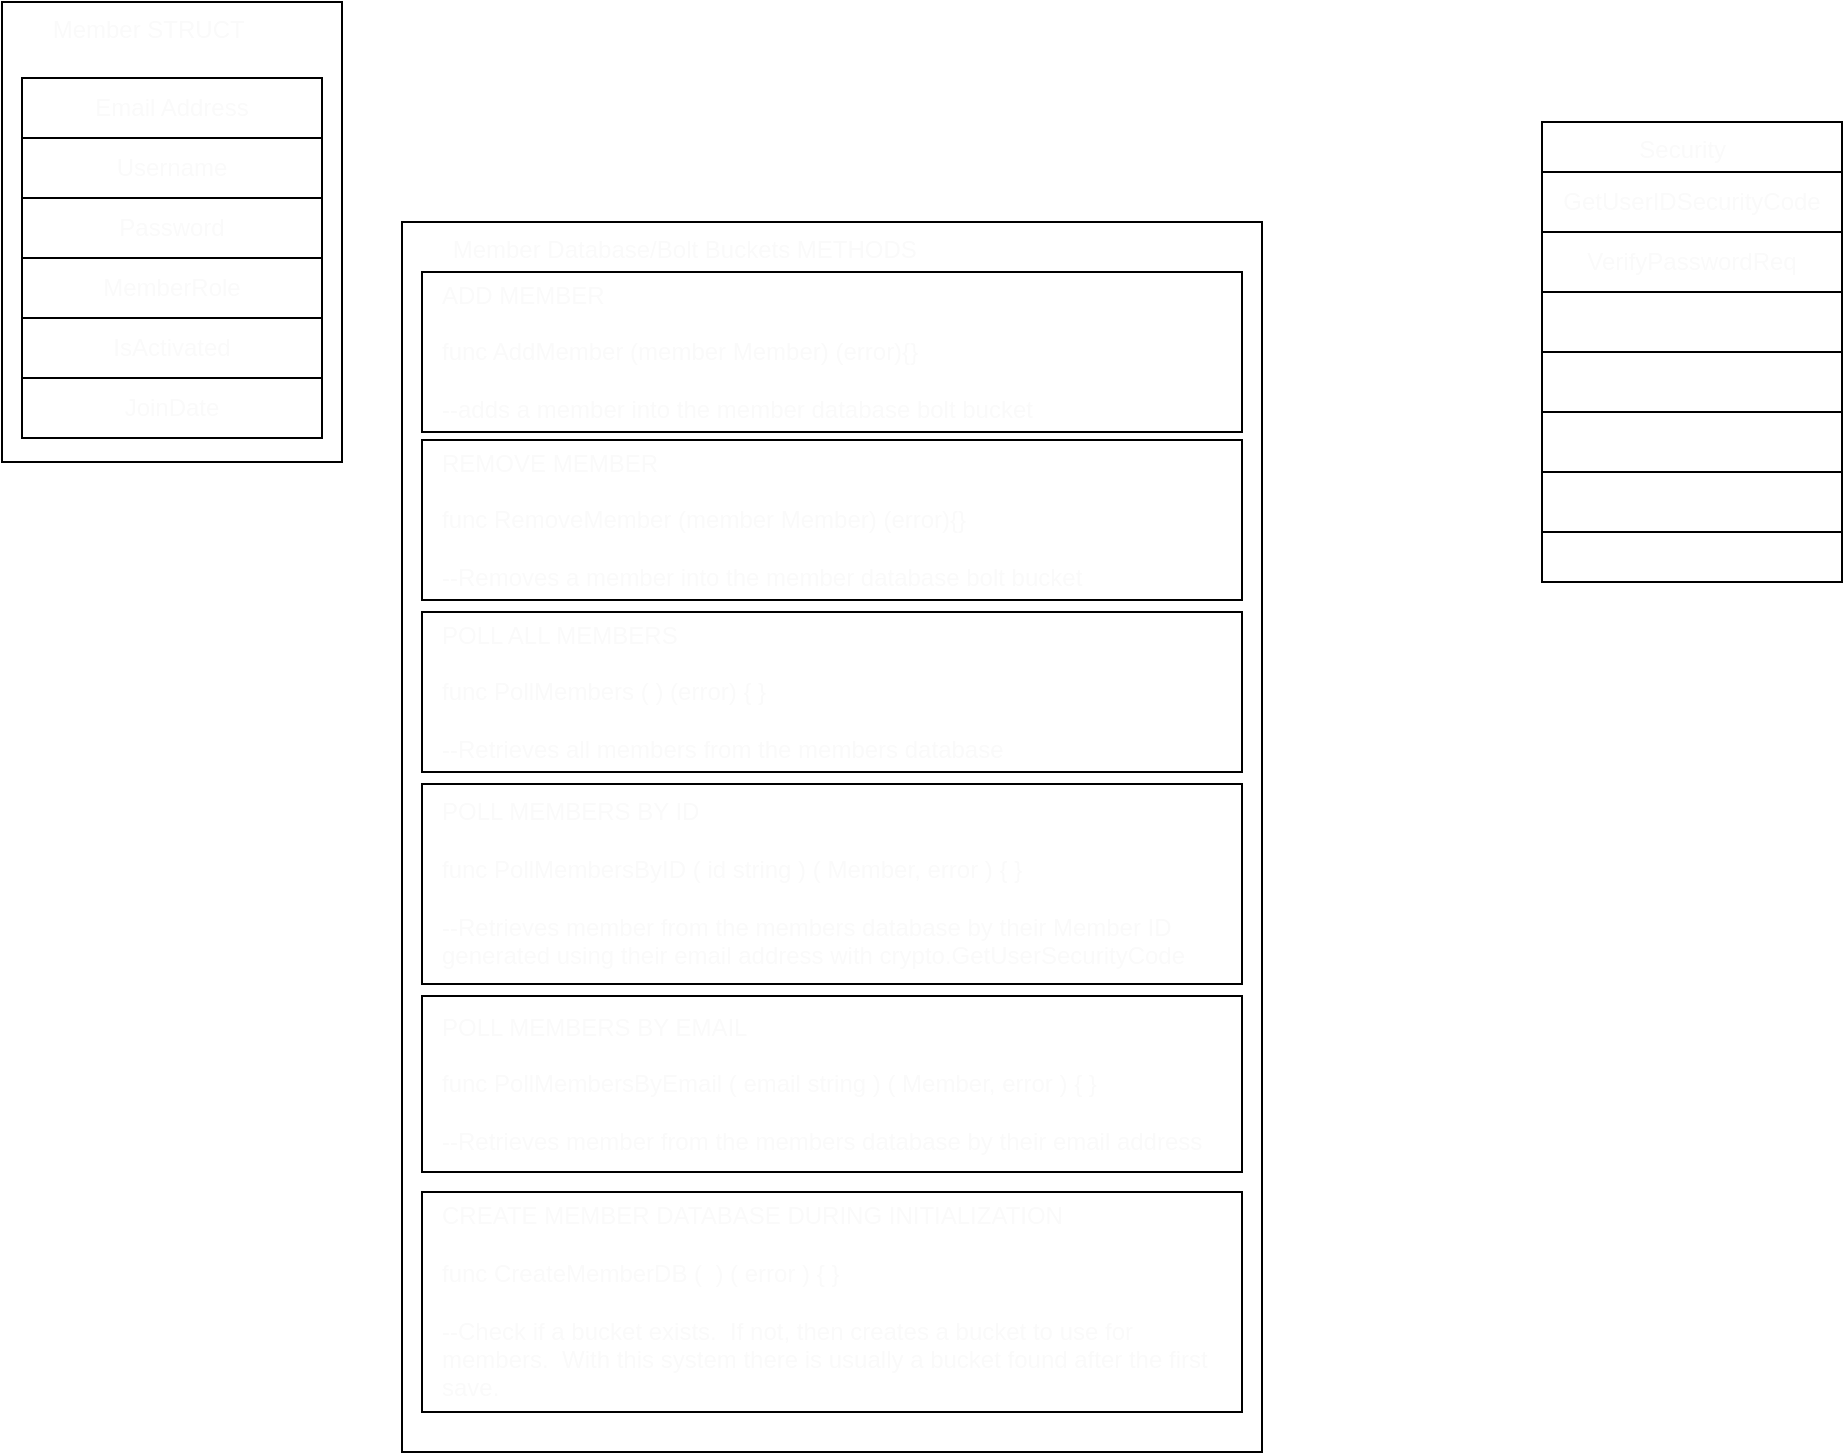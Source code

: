 <mxfile version="12.8.8" type="github">
  <diagram id="ODxXchdAwgTXNLU9TBr1" name="Page-1">
    <mxGraphModel dx="1156" dy="780" grid="1" gridSize="10" guides="1" tooltips="1" connect="1" arrows="1" fold="1" page="1" pageScale="1" pageWidth="850" pageHeight="1100" math="0" shadow="0">
      <root>
        <mxCell id="0" />
        <mxCell id="1" parent="0" />
        <mxCell id="Krg5OAJmCBE884iFsZVr-1" value="&amp;nbsp;&amp;nbsp;&amp;nbsp;&amp;nbsp;&amp;nbsp;&amp;nbsp; Member STRUCT" style="rounded=0;whiteSpace=wrap;html=1;fontColor=#FAFAFA;align=left;verticalAlign=top;" vertex="1" parent="1">
          <mxGeometry x="20" y="25" width="170" height="230" as="geometry" />
        </mxCell>
        <mxCell id="Krg5OAJmCBE884iFsZVr-2" value="Password" style="rounded=0;whiteSpace=wrap;html=1;fontColor=#FAFAFA;" vertex="1" parent="1">
          <mxGeometry x="30" y="123" width="150" height="30" as="geometry" />
        </mxCell>
        <mxCell id="Krg5OAJmCBE884iFsZVr-3" value="IsActivated" style="rounded=0;whiteSpace=wrap;html=1;fontColor=#FAFAFA;" vertex="1" parent="1">
          <mxGeometry x="30" y="183" width="150" height="30" as="geometry" />
        </mxCell>
        <mxCell id="Krg5OAJmCBE884iFsZVr-4" value="MemberRole" style="rounded=0;whiteSpace=wrap;html=1;fontColor=#FAFAFA;" vertex="1" parent="1">
          <mxGeometry x="30" y="153" width="150" height="30" as="geometry" />
        </mxCell>
        <mxCell id="Krg5OAJmCBE884iFsZVr-5" value="JoinDate" style="rounded=0;whiteSpace=wrap;html=1;fontColor=#FAFAFA;" vertex="1" parent="1">
          <mxGeometry x="30" y="213" width="150" height="30" as="geometry" />
        </mxCell>
        <mxCell id="Krg5OAJmCBE884iFsZVr-6" value="Email Address" style="rounded=0;whiteSpace=wrap;html=1;fontColor=#FAFAFA;" vertex="1" parent="1">
          <mxGeometry x="30" y="63" width="150" height="30" as="geometry" />
        </mxCell>
        <mxCell id="Krg5OAJmCBE884iFsZVr-7" value="Username" style="rounded=0;whiteSpace=wrap;html=1;fontColor=#FAFAFA;" vertex="1" parent="1">
          <mxGeometry x="30" y="93" width="150" height="30" as="geometry" />
        </mxCell>
        <mxCell id="Krg5OAJmCBE884iFsZVr-9" value="&amp;nbsp;&amp;nbsp;&amp;nbsp;&amp;nbsp;&amp;nbsp;&amp;nbsp;&amp;nbsp;&amp;nbsp;&amp;nbsp;&amp;nbsp;&amp;nbsp;&amp;nbsp;&amp;nbsp; Security" style="rounded=0;whiteSpace=wrap;html=1;fontColor=#FAFAFA;align=left;verticalAlign=top;" vertex="1" parent="1">
          <mxGeometry x="790" y="85" width="150" height="230" as="geometry" />
        </mxCell>
        <mxCell id="Krg5OAJmCBE884iFsZVr-11" value="" style="rounded=0;whiteSpace=wrap;html=1;fontColor=#FAFAFA;" vertex="1" parent="1">
          <mxGeometry x="790" y="230" width="150" height="30" as="geometry" />
        </mxCell>
        <mxCell id="Krg5OAJmCBE884iFsZVr-12" value="" style="rounded=0;whiteSpace=wrap;html=1;fontColor=#FAFAFA;" vertex="1" parent="1">
          <mxGeometry x="790" y="200" width="150" height="30" as="geometry" />
        </mxCell>
        <mxCell id="Krg5OAJmCBE884iFsZVr-13" value="" style="rounded=0;whiteSpace=wrap;html=1;fontColor=#FAFAFA;" vertex="1" parent="1">
          <mxGeometry x="790" y="260" width="150" height="30" as="geometry" />
        </mxCell>
        <mxCell id="Krg5OAJmCBE884iFsZVr-14" value="GetUserIDSecurityCode" style="rounded=0;whiteSpace=wrap;html=1;fontColor=#FAFAFA;" vertex="1" parent="1">
          <mxGeometry x="790" y="110" width="150" height="30" as="geometry" />
        </mxCell>
        <mxCell id="Krg5OAJmCBE884iFsZVr-15" value="VerifyPasswordReq" style="rounded=0;whiteSpace=wrap;html=1;fontColor=#FAFAFA;" vertex="1" parent="1">
          <mxGeometry x="790" y="140" width="150" height="30" as="geometry" />
        </mxCell>
        <mxCell id="Krg5OAJmCBE884iFsZVr-19" value="&amp;nbsp;&amp;nbsp;&amp;nbsp;&amp;nbsp;&amp;nbsp;&amp;nbsp; Member Database/Bolt Buckets METHODS" style="rounded=0;whiteSpace=wrap;html=1;fontColor=#FAFAFA;align=left;verticalAlign=top;" vertex="1" parent="1">
          <mxGeometry x="220" y="135" width="430" height="615" as="geometry" />
        </mxCell>
        <mxCell id="Krg5OAJmCBE884iFsZVr-8" value="&lt;div&gt;ADD MEMBER&lt;br&gt;&lt;/div&gt;&lt;div&gt;&lt;br&gt;&lt;/div&gt;&lt;div&gt;func AddMember (member Member) (error){}&lt;/div&gt;&lt;div&gt;&lt;br&gt;&lt;/div&gt;&lt;div&gt;--adds a member into the member database bolt bucket&lt;br&gt;&lt;/div&gt;" style="rounded=0;whiteSpace=wrap;html=1;fontColor=#FAFAFA;align=left;spacingLeft=8;" vertex="1" parent="1">
          <mxGeometry x="230" y="160" width="410" height="80" as="geometry" />
        </mxCell>
        <mxCell id="Krg5OAJmCBE884iFsZVr-21" value="&lt;div&gt;REMOVE MEMBER&lt;br&gt;&lt;/div&gt;&lt;div&gt;&lt;br&gt;&lt;/div&gt;&lt;div&gt;func RemoveMember (member Member) (error){}&lt;/div&gt;&lt;div&gt;&lt;br&gt;&lt;/div&gt;&lt;div&gt;--Removes a member into the member database bolt bucket&lt;br&gt;&lt;/div&gt;" style="rounded=0;whiteSpace=wrap;html=1;fontColor=#FAFAFA;align=left;spacingLeft=8;" vertex="1" parent="1">
          <mxGeometry x="230" y="244" width="410" height="80" as="geometry" />
        </mxCell>
        <mxCell id="Krg5OAJmCBE884iFsZVr-22" value="&lt;div&gt;POLL ALL MEMBERS&lt;br&gt;&lt;/div&gt;&lt;div&gt;&lt;br&gt;&lt;/div&gt;&lt;div&gt;func PollMembers ( ) (error) { }&lt;/div&gt;&lt;div&gt;&lt;br&gt;&lt;/div&gt;&lt;div&gt;--Retrieves all members from the members database&lt;br&gt;&lt;/div&gt;" style="rounded=0;whiteSpace=wrap;html=1;fontColor=#FAFAFA;align=left;spacingLeft=8;" vertex="1" parent="1">
          <mxGeometry x="230" y="330" width="410" height="80" as="geometry" />
        </mxCell>
        <mxCell id="Krg5OAJmCBE884iFsZVr-23" value="&lt;div&gt;POLL MEMBERS BY ID&lt;br&gt;&lt;/div&gt;&lt;div&gt;&lt;br&gt;&lt;/div&gt;&lt;div&gt;func PollMembersByID ( id string ) ( Member, error ) { }&lt;/div&gt;&lt;div&gt;&lt;br&gt;&lt;/div&gt;&lt;div&gt;--Retrieves member from the members database by their Member ID generated using their email address with crypto.GetUserSecurityCode&lt;br&gt;&lt;/div&gt;" style="rounded=0;whiteSpace=wrap;html=1;fontColor=#FAFAFA;align=left;spacingLeft=8;" vertex="1" parent="1">
          <mxGeometry x="230" y="416" width="410" height="100" as="geometry" />
        </mxCell>
        <mxCell id="Krg5OAJmCBE884iFsZVr-24" value="&lt;div&gt;POLL MEMBERS BY EMAIL&lt;br&gt;&lt;/div&gt;&lt;div&gt;&lt;br&gt;&lt;/div&gt;&lt;div&gt;func PollMembersByEmail ( email string ) ( Member, error ) { }&lt;/div&gt;&lt;div&gt;&lt;br&gt;&lt;/div&gt;&lt;div&gt;--Retrieves member from the members database by their email address&lt;br&gt;&lt;/div&gt;" style="rounded=0;whiteSpace=wrap;html=1;fontColor=#FAFAFA;align=left;spacingLeft=8;" vertex="1" parent="1">
          <mxGeometry x="230" y="522" width="410" height="88" as="geometry" />
        </mxCell>
        <mxCell id="Krg5OAJmCBE884iFsZVr-25" value="&lt;div&gt;CREATE MEMBER DATABASE DURING INITIALIZATION&lt;br&gt;&lt;/div&gt;&lt;div&gt;&lt;br&gt;&lt;/div&gt;&lt;div&gt;func CreateMemberDB (&amp;nbsp; ) ( error ) { }&lt;/div&gt;&lt;div&gt;&lt;br&gt;&lt;/div&gt;&lt;div&gt;--Check if a bucket exists.&amp;nbsp; If not, then creates a bucket to use for members.&amp;nbsp; With this system there is usually a bucket found after the first save.&lt;br&gt;&lt;/div&gt;" style="rounded=0;whiteSpace=wrap;html=1;fontColor=#FAFAFA;align=left;spacingLeft=8;" vertex="1" parent="1">
          <mxGeometry x="230" y="620" width="410" height="110" as="geometry" />
        </mxCell>
      </root>
    </mxGraphModel>
  </diagram>
</mxfile>
